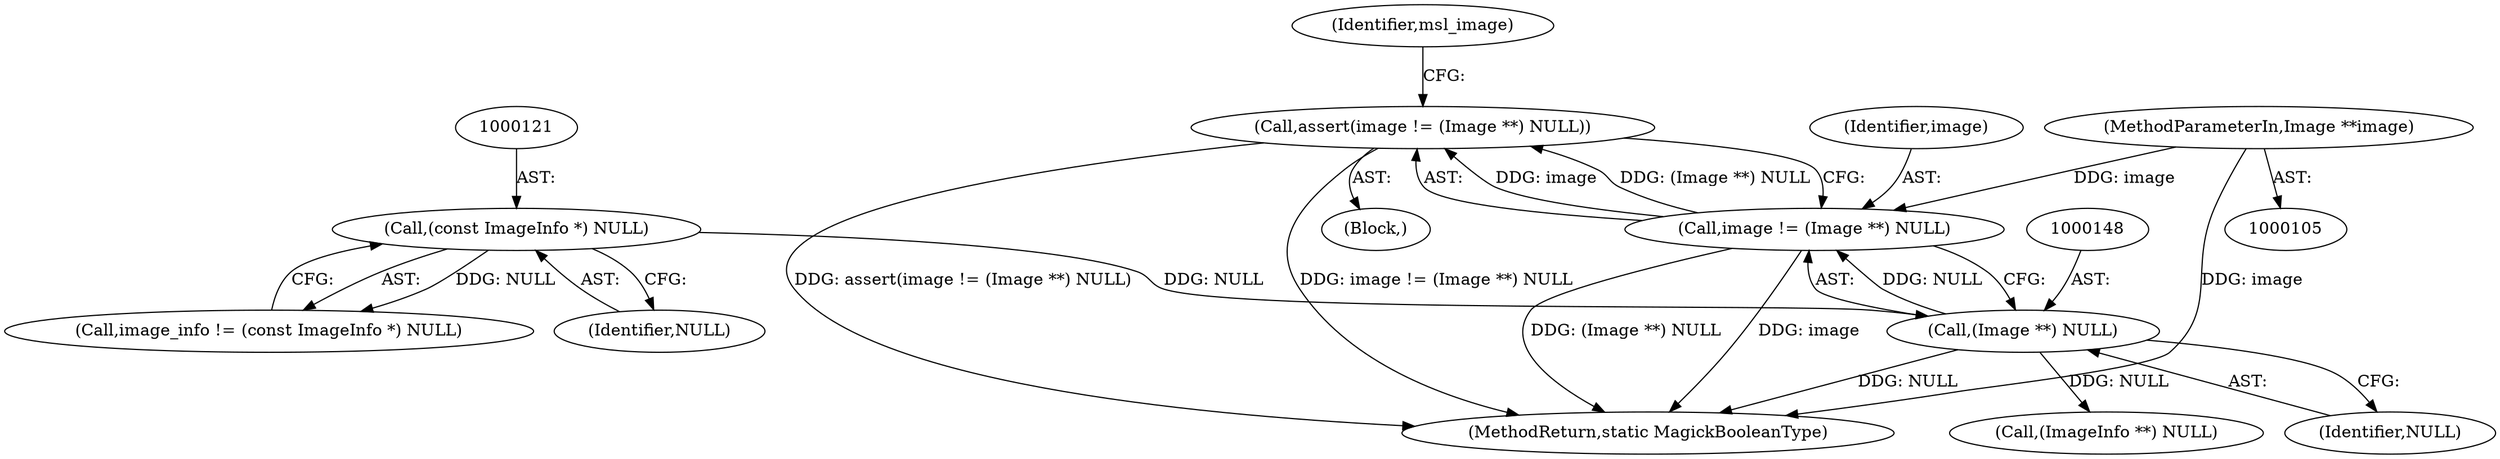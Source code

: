 digraph "0_ImageMagick_e793eb203e5e0f91f5037aed6585e81b1e27395b@API" {
"1000144" [label="(Call,assert(image != (Image **) NULL))"];
"1000145" [label="(Call,image != (Image **) NULL)"];
"1000107" [label="(MethodParameterIn,Image **image)"];
"1000147" [label="(Call,(Image **) NULL)"];
"1000120" [label="(Call,(const ImageInfo *) NULL)"];
"1000144" [label="(Call,assert(image != (Image **) NULL))"];
"1000149" [label="(Identifier,NULL)"];
"1000109" [label="(Block,)"];
"1000713" [label="(MethodReturn,static MagickBooleanType)"];
"1000122" [label="(Identifier,NULL)"];
"1000107" [label="(MethodParameterIn,Image **image)"];
"1000146" [label="(Identifier,image)"];
"1000147" [label="(Call,(Image **) NULL)"];
"1000120" [label="(Call,(const ImageInfo *) NULL)"];
"1000269" [label="(Call,(ImageInfo **) NULL)"];
"1000118" [label="(Call,image_info != (const ImageInfo *) NULL)"];
"1000145" [label="(Call,image != (Image **) NULL)"];
"1000151" [label="(Identifier,msl_image)"];
"1000144" -> "1000109"  [label="AST: "];
"1000144" -> "1000145"  [label="CFG: "];
"1000145" -> "1000144"  [label="AST: "];
"1000151" -> "1000144"  [label="CFG: "];
"1000144" -> "1000713"  [label="DDG: assert(image != (Image **) NULL)"];
"1000144" -> "1000713"  [label="DDG: image != (Image **) NULL"];
"1000145" -> "1000144"  [label="DDG: image"];
"1000145" -> "1000144"  [label="DDG: (Image **) NULL"];
"1000145" -> "1000147"  [label="CFG: "];
"1000146" -> "1000145"  [label="AST: "];
"1000147" -> "1000145"  [label="AST: "];
"1000145" -> "1000713"  [label="DDG: image"];
"1000145" -> "1000713"  [label="DDG: (Image **) NULL"];
"1000107" -> "1000145"  [label="DDG: image"];
"1000147" -> "1000145"  [label="DDG: NULL"];
"1000107" -> "1000105"  [label="AST: "];
"1000107" -> "1000713"  [label="DDG: image"];
"1000147" -> "1000149"  [label="CFG: "];
"1000148" -> "1000147"  [label="AST: "];
"1000149" -> "1000147"  [label="AST: "];
"1000147" -> "1000713"  [label="DDG: NULL"];
"1000120" -> "1000147"  [label="DDG: NULL"];
"1000147" -> "1000269"  [label="DDG: NULL"];
"1000120" -> "1000118"  [label="AST: "];
"1000120" -> "1000122"  [label="CFG: "];
"1000121" -> "1000120"  [label="AST: "];
"1000122" -> "1000120"  [label="AST: "];
"1000118" -> "1000120"  [label="CFG: "];
"1000120" -> "1000118"  [label="DDG: NULL"];
}
